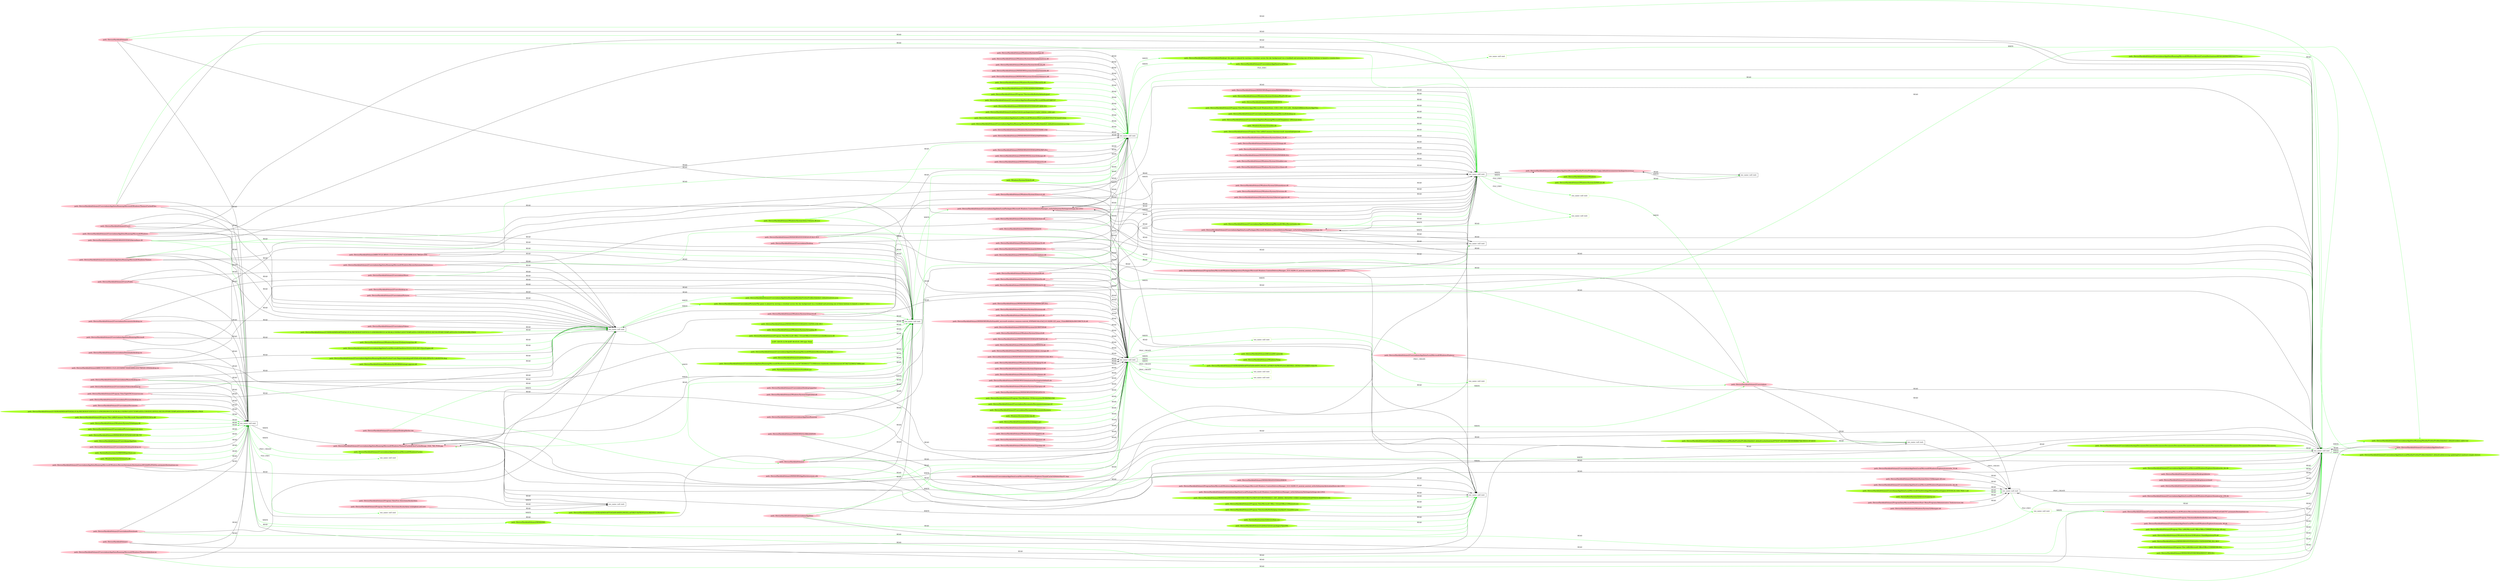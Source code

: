 digraph {
	rankdir=LR
	19 [label="exe_name: null cmd: " color=black shape=box style=solid]
	420 [label="exe_name: null cmd: " color=greenyellow shape=box style=solid]
	19 -> 420 [label=FILE_EXEC color=green]
	152 [label="exe_name: null cmd: " color=black shape=box style=solid]
	464 [label="exe_name: null cmd: " color=greenyellow shape=box style=solid]
	152 -> 464 [label=FILE_EXEC color=green]
	167 [label="exe_name: null cmd: " color=black shape=box style=solid]
	491 [label="exe_name: null cmd: " color=greenyellow shape=box style=solid]
	167 -> 491 [label=FILE_EXEC color=green]
	167 [label="exe_name: null cmd: " color=black shape=box style=solid]
	494 [label="exe_name: null cmd: " color=greenyellow shape=box style=solid]
	167 -> 494 [label=FILE_EXEC color=green]
	31 [label="exe_name: null cmd: " color=black shape=box style=solid]
	502 [label="exe_name: null cmd: " color=greenyellow shape=box style=solid]
	31 -> 502 [label=FILE_EXEC color=green]
	177 [label="path: /Device/HarddiskVolume2/Users/admin/AppData/Roaming/Mozilla/Firefox/Profiles/j1y1apqs.default/sessionstore-backups/recovery.js" color=pink shape=oval style=filled]
	66 [label="exe_name: null cmd: " color=black shape=box style=solid]
	177 -> 66 [label=READ color=black]
	66 [label="exe_name: null cmd: " color=black shape=box style=solid]
	177 [label="path: /Device/HarddiskVolume2/Users/admin/AppData/Roaming/Mozilla/Firefox/Profiles/j1y1apqs.default/sessionstore-backups/recovery.js" color=pink shape=oval style=filled]
	66 -> 177 [label=WRITE color=black]
	167 [label="exe_name: null cmd: " color=black shape=box style=solid]
	177 [label="path: /Device/HarddiskVolume2/Users/admin/AppData/Roaming/Mozilla/Firefox/Profiles/j1y1apqs.default/sessionstore-backups/recovery.js" color=pink shape=oval style=filled]
	167 -> 177 [label=WRITE color=black]
	33 [label="path: /Device/HarddiskVolume2/Program Files/Five Directions/Acuity/data" color=pink shape=oval style=filled]
	21 [label="exe_name: null cmd: " color=black shape=box style=solid]
	33 -> 21 [label=READ color=black]
	21 [label="exe_name: null cmd: " color=black shape=box style=solid]
	191 [label="path: /Device/HarddiskVolume2/Users/admin/AppData/Roaming/Microsoft/Windows/Themes/CachedFiles/CachedImage_1024_768_POS4.jpg" color=pink shape=oval style=filled]
	21 -> 191 [label=WRITE color=black]
	29 [label="path: /Device/HarddiskVolume2/Program Files/Five Directions/Acuity/data/.winlogbeat.yml.new" color=pink shape=oval style=filled]
	21 [label="exe_name: null cmd: " color=black shape=box style=solid]
	29 -> 21 [label=READ color=black]
	191 [label="path: /Device/HarddiskVolume2/Users/admin/AppData/Roaming/Microsoft/Windows/Themes/CachedFiles/CachedImage_1024_768_POS4.jpg" color=pink shape=oval style=filled]
	21 [label="exe_name: null cmd: " color=black shape=box style=solid]
	191 -> 21 [label=READ color=black]
	320 [label="path: /Device/HarddiskVolume2" color=pink shape=oval style=filled]
	19 [label="exe_name: null cmd: " color=black shape=box style=solid]
	320 -> 19 [label=READ color=black]
	316 [label="path: /Device/HarddiskVolume2/Users" color=pink shape=oval style=filled]
	19 [label="exe_name: null cmd: " color=black shape=box style=solid]
	316 -> 19 [label=READ color=black]
	210 [label="path: /Device/HarddiskVolume2/Users/admin/AppData/Roaming/Microsoft" color=pink shape=oval style=filled]
	19 [label="exe_name: null cmd: " color=black shape=box style=solid]
	210 -> 19 [label=READ color=black]
	312 [label="path: /Device/HarddiskVolume2/Users/admin/AppData/Roaming/Microsoft/Windows" color=pink shape=oval style=filled]
	19 [label="exe_name: null cmd: " color=black shape=box style=solid]
	312 -> 19 [label=READ color=black]
	224 [label="path: /Device/HarddiskVolume2/Users/admin/AppData/Roaming/Microsoft/Windows/Themes" color=pink shape=oval style=filled]
	19 [label="exe_name: null cmd: " color=black shape=box style=solid]
	224 -> 19 [label=READ color=black]
	350 [label="path: /Device/HarddiskVolume2/Users/admin/AppData/Roaming" color=pink shape=oval style=filled]
	160 [label="exe_name: null cmd: " color=black shape=box style=solid]
	350 -> 160 [label=READ color=black]
	373 [label="path: /Device/HarddiskVolume2/Users/admin" color=pink shape=oval style=filled]
	160 [label="exe_name: null cmd: " color=black shape=box style=solid]
	373 -> 160 [label=READ color=black]
	170 [label="path: /Device/HarddiskVolume2/Users/admin/AppData/Roaming/Microsoft/Windows/Themes/slideshow.ini" color=pink shape=oval style=filled]
	160 [label="exe_name: null cmd: " color=black shape=box style=solid]
	170 -> 160 [label=READ color=black]
	170 [label="path: /Device/HarddiskVolume2/Users/admin/AppData/Roaming/Microsoft/Windows/Themes/slideshow.ini" color=pink shape=oval style=filled]
	19 [label="exe_name: null cmd: " color=black shape=box style=solid]
	170 -> 19 [label=READ color=black]
	285 [label="path: /Device/HarddiskVolume2/Users/admin/AppData/Roaming/Microsoft/Windows/Themes/CachedFiles" color=pink shape=oval style=filled]
	19 [label="exe_name: null cmd: " color=black shape=box style=solid]
	285 -> 19 [label=READ color=black]
	291 [label="path: /Device/HarddiskVolume2/$RECYCLE.BIN/S-1-5-21-231540947-922634896-4161786520-1004/desktop.ini" color=pink shape=oval style=filled]
	19 [label="exe_name: null cmd: " color=black shape=box style=solid]
	291 -> 19 [label=READ color=black]
	273 [label="path: /Device/HarddiskVolume2/Program Files/TightVNC/tvnserver.exe" color=pink shape=oval style=filled]
	19 [label="exe_name: null cmd: " color=black shape=box style=solid]
	273 -> 19 [label=READ color=black]
	362 [label="path: /Device/HarddiskVolume2/Users/admin/AppData/Roaming/Microsoft/Windows/Recent/AutomaticDestinations/f01b4d95cf55d32a.automaticDestinations-ms" color=pink shape=oval style=filled]
	19 [label="exe_name: null cmd: " color=black shape=box style=solid]
	362 -> 19 [label=READ color=black]
	387 [label="path: /Device/HarddiskVolume2/Users/admin/AppData/Roaming/Microsoft/Windows/Recent/AutomaticDestinations/5f7b5f1e01b83767.automaticDestinations-ms" color=pink shape=oval style=filled]
	19 [label="exe_name: null cmd: " color=black shape=box style=solid]
	387 -> 19 [label=READ color=black]
	387 [label="path: /Device/HarddiskVolume2/Users/admin/AppData/Roaming/Microsoft/Windows/Recent/AutomaticDestinations/5f7b5f1e01b83767.automaticDestinations-ms" color=pink shape=oval style=filled]
	19 [label="exe_name: null cmd: " color=black shape=box style=solid]
	387 -> 19 [label=READ color=green]
	19 [label="exe_name: null cmd: " color=black shape=box style=solid]
	191 [label="path: /Device/HarddiskVolume2/Users/admin/AppData/Roaming/Microsoft/Windows/Themes/CachedFiles/CachedImage_1024_768_POS4.jpg" color=pink shape=oval style=filled]
	19 -> 191 [label=WRITE color=black]
	167 [label="exe_name: null cmd: " color=black shape=box style=solid]
	191 [label="path: /Device/HarddiskVolume2/Users/admin/AppData/Roaming/Microsoft/Windows/Themes/CachedFiles/CachedImage_1024_768_POS4.jpg" color=pink shape=oval style=filled]
	167 -> 191 [label=WRITE color=black]
	215 [label="path: /Device/HarddiskVolume2/Users/desktop.ini" color=pink shape=oval style=filled]
	20 [label="exe_name: null cmd: " color=black shape=box style=solid]
	215 -> 20 [label=READ color=black]
	316 [label="path: /Device/HarddiskVolume2/Users" color=pink shape=oval style=filled]
	20 [label="exe_name: null cmd: " color=black shape=box style=solid]
	316 -> 20 [label=READ color=black]
	373 [label="path: /Device/HarddiskVolume2/Users/admin" color=pink shape=oval style=filled]
	20 [label="exe_name: null cmd: " color=black shape=box style=solid]
	373 -> 20 [label=READ color=black]
	210 [label="path: /Device/HarddiskVolume2/Users/admin/AppData/Roaming/Microsoft" color=pink shape=oval style=filled]
	20 [label="exe_name: null cmd: " color=black shape=box style=solid]
	210 -> 20 [label=READ color=black]
	312 [label="path: /Device/HarddiskVolume2/Users/admin/AppData/Roaming/Microsoft/Windows" color=pink shape=oval style=filled]
	20 [label="exe_name: null cmd: " color=black shape=box style=solid]
	312 -> 20 [label=READ color=black]
	224 [label="path: /Device/HarddiskVolume2/Users/admin/AppData/Roaming/Microsoft/Windows/Themes" color=pink shape=oval style=filled]
	152 [label="exe_name: null cmd: " color=black shape=box style=solid]
	224 -> 152 [label=READ color=green]
	224 [label="path: /Device/HarddiskVolume2/Users/admin/AppData/Roaming/Microsoft/Windows/Themes" color=pink shape=oval style=filled]
	20 [label="exe_name: null cmd: " color=black shape=box style=solid]
	224 -> 20 [label=READ color=black]
	285 [label="path: /Device/HarddiskVolume2/Users/admin/AppData/Roaming/Microsoft/Windows/Themes/CachedFiles" color=pink shape=oval style=filled]
	20 [label="exe_name: null cmd: " color=black shape=box style=solid]
	285 -> 20 [label=READ color=black]
	366 [label="path: /Device/HarddiskVolume2/$RECYCLE.BIN/S-1-5-21-231540947-922634896-4161786520-1004" color=pink shape=oval style=filled]
	20 [label="exe_name: null cmd: " color=black shape=box style=solid]
	366 -> 20 [label=READ color=black]
	291 [label="path: /Device/HarddiskVolume2/$RECYCLE.BIN/S-1-5-21-231540947-922634896-4161786520-1004/desktop.ini" color=pink shape=oval style=filled]
	20 [label="exe_name: null cmd: " color=black shape=box style=solid]
	291 -> 20 [label=READ color=black]
	341 [label="path: /Device/HarddiskVolume2/Users/Public" color=pink shape=oval style=filled]
	20 [label="exe_name: null cmd: " color=black shape=box style=solid]
	341 -> 20 [label=READ color=black]
	191 [label="path: /Device/HarddiskVolume2/Users/admin/AppData/Roaming/Microsoft/Windows/Themes/CachedFiles/CachedImage_1024_768_POS4.jpg" color=pink shape=oval style=filled]
	20 [label="exe_name: null cmd: " color=black shape=box style=solid]
	191 -> 20 [label=READ color=black]
	259 [label="path: /Device/HarddiskVolume2/Users/admin/AppData/Roaming/Microsoft/Windows/Recent/AutomaticDestinations" color=pink shape=oval style=filled]
	20 [label="exe_name: null cmd: " color=black shape=box style=solid]
	259 -> 20 [label=READ color=black]
	362 [label="path: /Device/HarddiskVolume2/Users/admin/AppData/Roaming/Microsoft/Windows/Recent/AutomaticDestinations/f01b4d95cf55d32a.automaticDestinations-ms" color=pink shape=oval style=filled]
	20 [label="exe_name: null cmd: " color=black shape=box style=solid]
	362 -> 20 [label=READ color=black]
	383 [label="path: /Device/HarddiskVolume2/Users/admin/Downloads" color=pink shape=oval style=filled]
	2 [label="exe_name: null cmd: " color=black shape=box style=solid]
	383 -> 2 [label=READ color=green]
	383 [label="path: /Device/HarddiskVolume2/Users/admin/Downloads" color=pink shape=oval style=filled]
	20 [label="exe_name: null cmd: " color=black shape=box style=solid]
	383 -> 20 [label=READ color=black]
	189 [label="path: /Device/HarddiskVolume2/Users/admin/Videos" color=pink shape=oval style=filled]
	20 [label="exe_name: null cmd: " color=black shape=box style=solid]
	189 -> 20 [label=READ color=black]
	395 [label="path: /Device/HarddiskVolume2/Users/admin/Music" color=pink shape=oval style=filled]
	20 [label="exe_name: null cmd: " color=black shape=box style=solid]
	395 -> 20 [label=READ color=black]
	391 [label="path: /Device/HarddiskVolume2/Users/admin/Music/desktop.ini" color=pink shape=oval style=filled]
	2 [label="exe_name: null cmd: " color=black shape=box style=solid]
	391 -> 2 [label=READ color=green]
	391 [label="path: /Device/HarddiskVolume2/Users/admin/Music/desktop.ini" color=pink shape=oval style=filled]
	20 [label="exe_name: null cmd: " color=black shape=box style=solid]
	391 -> 20 [label=READ color=black]
	296 [label="path: /Device/HarddiskVolume2/Users/admin/Pictures" color=pink shape=oval style=filled]
	20 [label="exe_name: null cmd: " color=black shape=box style=solid]
	296 -> 20 [label=READ color=black]
	247 [label="path: /Device/HarddiskVolume2/Users/admin/Documents/desktop.ini" color=pink shape=oval style=filled]
	20 [label="exe_name: null cmd: " color=black shape=box style=solid]
	247 -> 20 [label=READ color=black]
	273 [label="path: /Device/HarddiskVolume2/Program Files/TightVNC/tvnserver.exe" color=pink shape=oval style=filled]
	20 [label="exe_name: null cmd: " color=black shape=box style=solid]
	273 -> 20 [label=READ color=black]
	20 [label="exe_name: null cmd: " color=black shape=box style=solid]
	191 [label="path: /Device/HarddiskVolume2/Users/admin/AppData/Roaming/Microsoft/Windows/Themes/CachedFiles/CachedImage_1024_768_POS4.jpg" color=pink shape=oval style=filled]
	20 -> 191 [label=WRITE color=black]
	2 [label="exe_name: null cmd: " color=black shape=box style=solid]
	191 [label="path: /Device/HarddiskVolume2/Users/admin/AppData/Roaming/Microsoft/Windows/Themes/CachedFiles/CachedImage_1024_768_POS4.jpg" color=pink shape=oval style=filled]
	2 -> 191 [label=WRITE color=black]
	253 [label="path: /Device/HarddiskVolume2/WINDOWS/AppPatch/sysmain.sdb" color=pink shape=oval style=filled]
	157 [label="exe_name: null cmd: " color=black shape=box style=solid]
	253 -> 157 [label=READ color=black]
	181 [label="path: /Device/HarddiskVolume2/WINDOWS/SYSTEM32/kernelbase.dll" color=pink shape=oval style=filled]
	19 [label="exe_name: null cmd: " color=black shape=box style=solid]
	181 -> 19 [label=READ color=green]
	174 [label="path: /Device/HarddiskVolume4" color=pink shape=oval style=filled]
	0 [label="exe_name: null cmd: " color=black shape=box style=solid]
	174 -> 0 [label=READ color=green]
	229 [label="path: /Device/HarddiskVolume1" color=pink shape=oval style=filled]
	2 [label="exe_name: null cmd: " color=black shape=box style=solid]
	229 -> 2 [label=READ color=black]
	184 [label="path: /Device/HarddiskVolume2/WINDOWS/system32" color=pink shape=oval style=filled]
	2 [label="exe_name: null cmd: " color=black shape=box style=solid]
	184 -> 2 [label=READ color=black]
	184 [label="path: /Device/HarddiskVolume2/WINDOWS/system32" color=pink shape=oval style=filled]
	152 [label="exe_name: null cmd: " color=black shape=box style=solid]
	184 -> 152 [label=READ color=green]
	44 [label="path: /Device/HarddiskVolume2/Windows/System32/HOSTNAME.EXE" color=pink shape=oval style=filled]
	152 [label="exe_name: null cmd: " color=black shape=box style=solid]
	44 -> 152 [label=READ color=black]
	150 [label="path: /Device/HarddiskVolume2/Windows/System32/ws2_32.dll" color=pink shape=oval style=filled]
	167 [label="exe_name: null cmd: " color=black shape=box style=solid]
	150 -> 167 [label=READ color=black]
	76 [label="path: /Device/HarddiskVolume2/WINDOWS/SYSTEM32/NAPINSP.DLL" color=pink shape=oval style=filled]
	152 [label="exe_name: null cmd: " color=black shape=box style=solid]
	76 -> 152 [label=READ color=black]
	181 [label="path: /Device/HarddiskVolume2/WINDOWS/SYSTEM32/kernelbase.dll" color=pink shape=oval style=filled]
	152 [label="exe_name: null cmd: " color=black shape=box style=solid]
	181 -> 152 [label=READ color=black]
	232 [label="path: /Device/HarddiskVolume2/Windows/System32/ntdll.dll" color=pink shape=oval style=filled]
	167 [label="exe_name: null cmd: " color=black shape=box style=solid]
	232 -> 167 [label=READ color=black]
	275 [label="path: /Device/HarddiskVolume2/WINDOWS/SYSTEM32/LOCALE.NLS" color=pink shape=oval style=filled]
	167 [label="exe_name: null cmd: " color=black shape=box style=solid]
	275 -> 167 [label=READ color=black]
	328 [label="path: /Device/HarddiskVolume2/Windows/System32/msvcrt.dll" color=pink shape=oval style=filled]
	152 [label="exe_name: null cmd: " color=black shape=box style=solid]
	328 -> 152 [label=READ color=black]
	356 [label="path: /Device/HarddiskVolume2/Windows/System32/rpcrt4.dll" color=pink shape=oval style=filled]
	152 [label="exe_name: null cmd: " color=black shape=box style=solid]
	356 -> 152 [label=READ color=black]
	95 [label="path: /Device/HarddiskVolume2/windows/system32/nlaapi.dll" color=pink shape=oval style=filled]
	167 [label="exe_name: null cmd: " color=black shape=box style=solid]
	95 -> 167 [label=READ color=black]
	155 [label="path: /Device/HarddiskVolume2/Windows/System32/nsi.dll" color=pink shape=oval style=filled]
	167 [label="exe_name: null cmd: " color=black shape=box style=solid]
	155 -> 167 [label=READ color=black]
	158 [label="path: /Device/HarddiskVolume2/WINDOWS/SYSTEM32/WINRNR.DLL" color=pink shape=oval style=filled]
	167 [label="exe_name: null cmd: " color=black shape=box style=solid]
	158 -> 167 [label=READ color=black]
	70 [label="path: /Device/HarddiskVolume2/WINDOWS/SYSTEM32/IPHLPAPI.DLL" color=pink shape=oval style=filled]
	152 [label="exe_name: null cmd: " color=black shape=box style=solid]
	70 -> 152 [label=READ color=black]
	72 [label="path: /Device/HarddiskVolume2/WINDOWS/System32/dnsapi.dll" color=pink shape=oval style=filled]
	152 [label="exe_name: null cmd: " color=black shape=box style=solid]
	72 -> 152 [label=READ color=black]
	149 [label="path: /Device/HarddiskVolume2/WINDOWS/GLOBALIZATION" color=pink shape=oval style=filled]
	2 [label="exe_name: null cmd: " color=black shape=box style=solid]
	149 -> 2 [label=READ color=black]
	111 [label="path: /Device/HarddiskVolume2/WINDOWS/SYSTEM32/WBEM" color=pink shape=oval style=filled]
	2 [label="exe_name: null cmd: " color=black shape=box style=solid]
	111 -> 2 [label=READ color=black]
	115 [label="path: /Device/HarddiskVolume2/Windows/System32/tasklist.exe" color=pink shape=oval style=filled]
	167 [label="exe_name: null cmd: " color=black shape=box style=solid]
	115 -> 167 [label=READ color=black]
	270 [label="path: /Device/HarddiskVolume2/Windows/System32/sechost.dll" color=pink shape=oval style=filled]
	152 [label="exe_name: null cmd: " color=black shape=box style=solid]
	270 -> 152 [label=READ color=black]
	328 [label="path: /Device/HarddiskVolume2/Windows/System32/msvcrt.dll" color=pink shape=oval style=filled]
	167 [label="exe_name: null cmd: " color=black shape=box style=solid]
	328 -> 167 [label=READ color=black]
	337 [label="path: /Device/HarddiskVolume2/Windows/System32/user32.dll" color=pink shape=oval style=filled]
	152 [label="exe_name: null cmd: " color=black shape=box style=solid]
	337 -> 152 [label=READ color=black]
	41 [label="path: /Device/HarddiskVolume2/WINDOWS/system32/oleaut32.dll" color=pink shape=oval style=filled]
	152 [label="exe_name: null cmd: " color=black shape=box style=solid]
	41 -> 152 [label=READ color=black]
	168 [label="path: /Device/HarddiskVolume2/Windows/System32/win32u.dll" color=pink shape=oval style=filled]
	167 [label="exe_name: null cmd: " color=black shape=box style=solid]
	168 -> 167 [label=READ color=black]
	355 [label="path: /Device/HarddiskVolume2/Windows/System32/ucrtbase.dll" color=pink shape=oval style=filled]
	167 [label="exe_name: null cmd: " color=black shape=box style=solid]
	355 -> 167 [label=READ color=black]
	118 [label="path: /Device/HarddiskVolume2/Windows/System32/framedynos.dll" color=pink shape=oval style=filled]
	167 [label="exe_name: null cmd: " color=black shape=box style=solid]
	118 -> 167 [label=READ color=black]
	12 [label="path: /Device/HarddiskVolume2/Windows/System32/version.dll" color=pink shape=oval style=filled]
	167 [label="exe_name: null cmd: " color=black shape=box style=solid]
	12 -> 167 [label=READ color=black]
	57 [label="path: /Device/HarddiskVolume2/Windows/System32/mpr.dll" color=pink shape=oval style=filled]
	152 [label="exe_name: null cmd: " color=black shape=box style=solid]
	57 -> 152 [label=READ color=black]
	187 [label="path: /Device/HarddiskVolume2/Windows/System32/bcryptprimitives.dll" color=pink shape=oval style=filled]
	152 [label="exe_name: null cmd: " color=black shape=box style=solid]
	187 -> 152 [label=READ color=black]
	245 [label="path: /Device/HarddiskVolume2/WINDOWS/system32/combase.dll" color=pink shape=oval style=filled]
	167 [label="exe_name: null cmd: " color=black shape=box style=solid]
	245 -> 167 [label=READ color=black]
	378 [label="path: /Device/HarddiskVolume2/WINDOWS/SYSTEM32/ole32.dll" color=pink shape=oval style=filled]
	167 [label="exe_name: null cmd: " color=black shape=box style=solid]
	378 -> 167 [label=READ color=black]
	112 [label="path: /Device/HarddiskVolume2/Windows/System32/kernel.appcore.dll" color=pink shape=oval style=filled]
	167 [label="exe_name: null cmd: " color=black shape=box style=solid]
	112 -> 167 [label=READ color=black]
	75 [label="path: /Device/HarddiskVolume2/Windows/System32/clbcatq.dll" color=pink shape=oval style=filled]
	152 [label="exe_name: null cmd: " color=black shape=box style=solid]
	75 -> 152 [label=READ color=black]
	221 [label="path: /Device/HarddiskVolume2/WINDOWS/Registration/R00000000000d.clb" color=pink shape=oval style=filled]
	167 [label="exe_name: null cmd: " color=black shape=box style=solid]
	221 -> 167 [label=READ color=black]
	90 [label="path: /Device/HarddiskVolume2/WINDOWS/system32/wbem/wmiutils.dll" color=pink shape=oval style=filled]
	152 [label="exe_name: null cmd: " color=black shape=box style=solid]
	90 -> 152 [label=READ color=black]
	34 [label="path: /Device/HarddiskVolume2/WINDOWS/system32/wbem/wbemsvc.dll" color=pink shape=oval style=filled]
	152 [label="exe_name: null cmd: " color=black shape=box style=solid]
	34 -> 152 [label=READ color=black]
	380 [label="path: /Device/HarddiskVolume2/WINDOWS/system32/IMM32.DLL" color=pink shape=oval style=filled]
	152 [label="exe_name: null cmd: " color=black shape=box style=solid]
	380 -> 152 [label=READ color=black]
	167 [label="exe_name: null cmd: " color=black shape=box style=solid]
	300 [label="path: /Device/HarddiskVolume2/Users/admin/AppData/Local/Packages/Microsoft.Windows.ContentDeliveryManager_cw5n1h2txyewy/Settings/settings.dat.LOG1" color=pink shape=oval style=filled]
	167 -> 300 [label=WRITE color=black]
	235 [label="path: /Device/HarddiskVolume2/ProgramData/Microsoft/Windows/AppRepository/Packages/Microsoft.Windows.ContentDeliveryManager_10.0.16299.15_neutral_neutral_cw5n1h2txyewy/ActivationStore.dat.LOG2" color=pink shape=oval style=filled]
	167 [label="exe_name: null cmd: " color=black shape=box style=solid]
	235 -> 167 [label=READ color=black]
	300 [label="path: /Device/HarddiskVolume2/Users/admin/AppData/Local/Packages/Microsoft.Windows.ContentDeliveryManager_cw5n1h2txyewy/Settings/settings.dat.LOG1" color=pink shape=oval style=filled]
	167 [label="exe_name: null cmd: " color=black shape=box style=solid]
	300 -> 167 [label=READ color=black]
	167 [label="exe_name: null cmd: " color=black shape=box style=solid]
	277 [label="path: /Device/HarddiskVolume2/Users/admin/AppData/Local/Packages/Microsoft.Windows.ContentDeliveryManager_cw5n1h2txyewy/Settings/settings.dat" color=pink shape=oval style=filled]
	167 -> 277 [label=WRITE color=black]
	277 [label="path: /Device/HarddiskVolume2/Users/admin/AppData/Local/Packages/Microsoft.Windows.ContentDeliveryManager_cw5n1h2txyewy/Settings/settings.dat" color=pink shape=oval style=filled]
	167 [label="exe_name: null cmd: " color=black shape=box style=solid]
	277 -> 167 [label=READ color=black]
	152 [label="exe_name: null cmd: " color=black shape=box style=solid]
	300 [label="path: /Device/HarddiskVolume2/Users/admin/AppData/Local/Packages/Microsoft.Windows.ContentDeliveryManager_cw5n1h2txyewy/Settings/settings.dat.LOG1" color=pink shape=oval style=filled]
	152 -> 300 [label=WRITE color=black]
	300 [label="path: /Device/HarddiskVolume2/Users/admin/AppData/Local/Packages/Microsoft.Windows.ContentDeliveryManager_cw5n1h2txyewy/Settings/settings.dat.LOG1" color=pink shape=oval style=filled]
	152 [label="exe_name: null cmd: " color=black shape=box style=solid]
	300 -> 152 [label=READ color=black]
	152 [label="exe_name: null cmd: " color=black shape=box style=solid]
	277 [label="path: /Device/HarddiskVolume2/Users/admin/AppData/Local/Packages/Microsoft.Windows.ContentDeliveryManager_cw5n1h2txyewy/Settings/settings.dat" color=pink shape=oval style=filled]
	152 -> 277 [label=WRITE color=black]
	2 [label="exe_name: null cmd: " color=black shape=box style=solid]
	300 [label="path: /Device/HarddiskVolume2/Users/admin/AppData/Local/Packages/Microsoft.Windows.ContentDeliveryManager_cw5n1h2txyewy/Settings/settings.dat.LOG1" color=pink shape=oval style=filled]
	2 -> 300 [label=WRITE color=black]
	235 [label="path: /Device/HarddiskVolume2/ProgramData/Microsoft/Windows/AppRepository/Packages/Microsoft.Windows.ContentDeliveryManager_10.0.16299.15_neutral_neutral_cw5n1h2txyewy/ActivationStore.dat.LOG2" color=pink shape=oval style=filled]
	2 [label="exe_name: null cmd: " color=black shape=box style=solid]
	235 -> 2 [label=READ color=black]
	252 [label="path: /Device/HarddiskVolume2/ProgramData/Microsoft/Windows/AppRepository/Packages/Microsoft.Windows.ContentDeliveryManager_10.0.16299.15_neutral_neutral_cw5n1h2txyewy/ActivationStore.dat.LOG1" color=pink shape=oval style=filled]
	2 [label="exe_name: null cmd: " color=black shape=box style=solid]
	252 -> 2 [label=READ color=black]
	277 [label="path: /Device/HarddiskVolume2/Users/admin/AppData/Local/Packages/Microsoft.Windows.ContentDeliveryManager_cw5n1h2txyewy/Settings/settings.dat" color=pink shape=oval style=filled]
	2 [label="exe_name: null cmd: " color=black shape=box style=solid]
	277 -> 2 [label=READ color=black]
	331 [label="path: /Device/HarddiskVolume2/Users/admin/AppData/Local/Packages/Microsoft.Windows.ContentDeliveryManager_cw5n1h2txyewy/Settings/settings.dat.LOG2" color=pink shape=oval style=filled]
	2 [label="exe_name: null cmd: " color=black shape=box style=solid]
	331 -> 2 [label=READ color=black]
	489 [label="path: /Device/HarddiskVolume2/Windows/System32/wbem/WmiPrvSE.exe" color=greenyellow shape=oval style=filled]
	167 [label="exe_name: null cmd: " color=black shape=box style=solid]
	489 -> 167 [label=READ color=green]
	174 [label="path: /Device/HarddiskVolume4" color=pink shape=oval style=filled]
	19 [label="exe_name: null cmd: " color=black shape=box style=solid]
	174 -> 19 [label=READ color=black]
	229 [label="path: /Device/HarddiskVolume1" color=pink shape=oval style=filled]
	19 [label="exe_name: null cmd: " color=black shape=box style=solid]
	229 -> 19 [label=READ color=black]
	154 [label="exe_name: null cmd: " color=black shape=box style=solid]
	300 [label="path: /Device/HarddiskVolume2/Users/admin/AppData/Local/Packages/Microsoft.Windows.ContentDeliveryManager_cw5n1h2txyewy/Settings/settings.dat.LOG1" color=pink shape=oval style=filled]
	154 -> 300 [label=WRITE color=black]
	157 [label="exe_name: null cmd: " color=black shape=box style=solid]
	300 [label="path: /Device/HarddiskVolume2/Users/admin/AppData/Local/Packages/Microsoft.Windows.ContentDeliveryManager_cw5n1h2txyewy/Settings/settings.dat.LOG1" color=pink shape=oval style=filled]
	157 -> 300 [label=WRITE color=green]
	300 [label="path: /Device/HarddiskVolume2/Users/admin/AppData/Local/Packages/Microsoft.Windows.ContentDeliveryManager_cw5n1h2txyewy/Settings/settings.dat.LOG1" color=pink shape=oval style=filled]
	154 [label="exe_name: null cmd: " color=black shape=box style=solid]
	300 -> 154 [label=READ color=black]
	154 [label="exe_name: null cmd: " color=black shape=box style=solid]
	277 [label="path: /Device/HarddiskVolume2/Users/admin/AppData/Local/Packages/Microsoft.Windows.ContentDeliveryManager_cw5n1h2txyewy/Settings/settings.dat" color=pink shape=oval style=filled]
	154 -> 277 [label=WRITE color=black]
	277 [label="path: /Device/HarddiskVolume2/Users/admin/AppData/Local/Packages/Microsoft.Windows.ContentDeliveryManager_cw5n1h2txyewy/Settings/settings.dat" color=pink shape=oval style=filled]
	154 [label="exe_name: null cmd: " color=black shape=box style=solid]
	277 -> 154 [label=READ color=black]
	341 [label="path: /Device/HarddiskVolume2/Users/Public" color=pink shape=oval style=filled]
	19 [label="exe_name: null cmd: " color=black shape=box style=solid]
	341 -> 19 [label=READ color=black]
	298 [label="path: /Device/HarddiskVolume2/Users/admin/Desktop/desktop.ini" color=pink shape=oval style=filled]
	19 [label="exe_name: null cmd: " color=black shape=box style=solid]
	298 -> 19 [label=READ color=black]
	383 [label="path: /Device/HarddiskVolume2/Users/admin/Downloads" color=pink shape=oval style=filled]
	19 [label="exe_name: null cmd: " color=black shape=box style=solid]
	383 -> 19 [label=READ color=black]
	334 [label="path: /Device/HarddiskVolume2/Users/admin/Downloads/desktop.ini" color=pink shape=oval style=filled]
	19 [label="exe_name: null cmd: " color=black shape=box style=solid]
	334 -> 19 [label=READ color=black]
	239 [label="path: /Device/HarddiskVolume2/Users/admin/Videos/desktop.ini" color=pink shape=oval style=filled]
	19 [label="exe_name: null cmd: " color=black shape=box style=solid]
	239 -> 19 [label=READ color=black]
	391 [label="path: /Device/HarddiskVolume2/Users/admin/Music/desktop.ini" color=pink shape=oval style=filled]
	19 [label="exe_name: null cmd: " color=black shape=box style=solid]
	391 -> 19 [label=READ color=black]
	266 [label="path: /Device/HarddiskVolume2/Users/admin/Pictures/desktop.ini" color=pink shape=oval style=filled]
	19 [label="exe_name: null cmd: " color=black shape=box style=solid]
	266 -> 19 [label=READ color=black]
	360 [label="path: /Device/HarddiskVolume2/Users/admin/Documents" color=pink shape=oval style=filled]
	19 [label="exe_name: null cmd: " color=black shape=box style=solid]
	360 -> 19 [label=READ color=black]
	247 [label="path: /Device/HarddiskVolume2/Users/admin/Documents/desktop.ini" color=pink shape=oval style=filled]
	19 [label="exe_name: null cmd: " color=black shape=box style=solid]
	247 -> 19 [label=READ color=black]
	520 [label="path: /Device/HarddiskVolume2/Users/admin/backup/Documents/Documents/Documents/Documents/Documents/Documents/Documents/Documents/Documents/Documents/Documents/Documents/Documents/Documents/Documents" color=greenyellow shape=oval style=filled]
	0 [label="exe_name: null cmd: " color=black shape=box style=solid]
	520 -> 0 [label=READ color=green]
	137 [label="path: /Device/HarddiskVolume2/windows/system32/consent.exe" color=pink shape=oval style=filled]
	18 [label="exe_name: null cmd: " color=black shape=box style=solid]
	137 -> 18 [label=READ color=black]
	232 [label="path: /Device/HarddiskVolume2/Windows/System32/ntdll.dll" color=pink shape=oval style=filled]
	18 [label="exe_name: null cmd: " color=black shape=box style=solid]
	232 -> 18 [label=READ color=black]
	456 [label="path: /Device/HarddiskVolume2/Windows/System32/kernel32.dll" color=greenyellow shape=oval style=filled]
	152 [label="exe_name: null cmd: " color=black shape=box style=solid]
	456 -> 152 [label=READ color=green]
	168 [label="path: /Device/HarddiskVolume2/Windows/System32/win32u.dll" color=pink shape=oval style=filled]
	18 [label="exe_name: null cmd: " color=black shape=box style=solid]
	168 -> 18 [label=READ color=black]
	275 [label="path: /Device/HarddiskVolume2/WINDOWS/SYSTEM32/LOCALE.NLS" color=pink shape=oval style=filled]
	18 [label="exe_name: null cmd: " color=black shape=box style=solid]
	275 -> 18 [label=READ color=black]
	337 [label="path: /Device/HarddiskVolume2/Windows/System32/user32.dll" color=pink shape=oval style=filled]
	18 [label="exe_name: null cmd: " color=black shape=box style=solid]
	337 -> 18 [label=READ color=black]
	339 [label="path: /Device/HarddiskVolume2/Windows/System32/gdi32full.dll" color=pink shape=oval style=filled]
	18 [label="exe_name: null cmd: " color=black shape=box style=solid]
	339 -> 18 [label=READ color=black]
	376 [label="path: /Device/HarddiskVolume2/Windows/System32/gdi32.dll" color=pink shape=oval style=filled]
	18 [label="exe_name: null cmd: " color=black shape=box style=solid]
	376 -> 18 [label=READ color=black]
	17 [label="path: /Device/HarddiskVolume2/Windows/System32/msasn1.dll" color=pink shape=oval style=filled]
	18 [label="exe_name: null cmd: " color=black shape=box style=solid]
	17 -> 18 [label=READ color=black]
	328 [label="path: /Device/HarddiskVolume2/Windows/System32/msvcrt.dll" color=pink shape=oval style=filled]
	18 [label="exe_name: null cmd: " color=black shape=box style=solid]
	328 -> 18 [label=READ color=black]
	356 [label="path: /Device/HarddiskVolume2/Windows/System32/rpcrt4.dll" color=pink shape=oval style=filled]
	18 [label="exe_name: null cmd: " color=black shape=box style=solid]
	356 -> 18 [label=READ color=black]
	132 [label="path: /Device/HarddiskVolume2/Windows/System32/profapi.dll" color=pink shape=oval style=filled]
	18 [label="exe_name: null cmd: " color=black shape=box style=solid]
	132 -> 18 [label=READ color=black]
	156 [label="path: /Device/HarddiskVolume2/WINDOWS/SYSTEM32/WMSGAPI.DLL" color=pink shape=oval style=filled]
	18 [label="exe_name: null cmd: " color=black shape=box style=solid]
	156 -> 18 [label=READ color=black]
	159 [label="path: /Device/HarddiskVolume2/Windows/System32/userenv.dll" color=pink shape=oval style=filled]
	18 [label="exe_name: null cmd: " color=black shape=box style=solid]
	159 -> 18 [label=READ color=black]
	263 [label="path: /Device/HarddiskVolume2/Windows/System32/sspicli.dll" color=pink shape=oval style=filled]
	18 [label="exe_name: null cmd: " color=black shape=box style=solid]
	263 -> 18 [label=READ color=black]
	270 [label="path: /Device/HarddiskVolume2/Windows/System32/sechost.dll" color=pink shape=oval style=filled]
	18 [label="exe_name: null cmd: " color=black shape=box style=solid]
	270 -> 18 [label=READ color=black]
	36 [label="path: /Device/HarddiskVolume2/WINDOWS/WinSxS/amd64_microsoft.windows.common-controls_6595b64144ccf1df_6.0.16299.125_none_15cbcf8893620c09/COMCTL32.dll" color=pink shape=oval style=filled]
	18 [label="exe_name: null cmd: " color=black shape=box style=solid]
	36 -> 18 [label=READ color=black]
	39 [label="path: /Device/HarddiskVolume2/WINDOWS/system32/CRYPTSP.dll" color=pink shape=oval style=filled]
	18 [label="exe_name: null cmd: " color=black shape=box style=solid]
	39 -> 18 [label=READ color=black]
	50 [label="path: /Device/HarddiskVolume2/Windows/System32/msctf.dll" color=pink shape=oval style=filled]
	18 [label="exe_name: null cmd: " color=black shape=box style=solid]
	50 -> 18 [label=READ color=black]
	52 [label="path: /Device/HarddiskVolume2/WINDOWS/SYSTEM32/WTSAPI32.dll" color=pink shape=oval style=filled]
	18 [label="exe_name: null cmd: " color=black shape=box style=solid]
	52 -> 18 [label=READ color=black]
	244 [label="path: /Device/HarddiskVolume2/Windows/System32/WINSTA.dll" color=pink shape=oval style=filled]
	18 [label="exe_name: null cmd: " color=black shape=box style=solid]
	244 -> 18 [label=READ color=black]
	151 [label="path: /Device/HarddiskVolume2/Windows/System32/windows.storage.dll" color=pink shape=oval style=filled]
	18 [label="exe_name: null cmd: " color=black shape=box style=solid]
	151 -> 18 [label=READ color=black]
	162 [label="path: /Device/HarddiskVolume2/WINDOWS/SYSTEM32/EN-US/CONSENT.EXE.MUI" color=pink shape=oval style=filled]
	18 [label="exe_name: null cmd: " color=black shape=box style=solid]
	162 -> 18 [label=READ color=black]
	73 [label="path: /Device/HarddiskVolume2/Windows/System32/cfgmgr32.dll" color=pink shape=oval style=filled]
	18 [label="exe_name: null cmd: " color=black shape=box style=solid]
	73 -> 18 [label=READ color=black]
	378 [label="path: /Device/HarddiskVolume2/WINDOWS/SYSTEM32/ole32.dll" color=pink shape=oval style=filled]
	18 [label="exe_name: null cmd: " color=black shape=box style=solid]
	378 -> 18 [label=READ color=black]
	380 [label="path: /Device/HarddiskVolume2/WINDOWS/system32/IMM32.DLL" color=pink shape=oval style=filled]
	18 [label="exe_name: null cmd: " color=black shape=box style=solid]
	380 -> 18 [label=READ color=black]
	141 [label="path: /Device/HarddiskVolume2/Windows/System32/powrprof.dll" color=pink shape=oval style=filled]
	18 [label="exe_name: null cmd: " color=black shape=box style=solid]
	141 -> 18 [label=READ color=black]
	86 [label="path: /Device/HarddiskVolume2/Windows/System32/uxtheme.dll" color=pink shape=oval style=filled]
	18 [label="exe_name: null cmd: " color=black shape=box style=solid]
	86 -> 18 [label=READ color=black]
	385 [label="path: /Device/HarddiskVolume2/WINDOWS/Globalization/Sorting/sortdefault.nls" color=pink shape=oval style=filled]
	18 [label="exe_name: null cmd: " color=black shape=box style=solid]
	385 -> 18 [label=READ color=black]
	129 [label="path: /Device/HarddiskVolume2/Windows/System32/propsys.dll" color=pink shape=oval style=filled]
	18 [label="exe_name: null cmd: " color=black shape=box style=solid]
	129 -> 18 [label=READ color=black]
	154 [label="exe_name: null cmd: " color=black shape=box style=solid]
	191 [label="path: /Device/HarddiskVolume2/Users/admin/AppData/Roaming/Microsoft/Windows/Themes/CachedFiles/CachedImage_1024_768_POS4.jpg" color=pink shape=oval style=filled]
	154 -> 191 [label=WRITE color=black]
	160 [label="exe_name: null cmd: " color=black shape=box style=solid]
	31 [label="exe_name: null cmd: " color=black shape=box style=solid]
	160 -> 31 [label=PROC_CREATE color=black]
	14 [label="path: /Device/HarddiskVolume2/ProgramData/Microsoft/Windows/Start Menu/Programs/Administrative Tools/services.lnk" color=pink shape=oval style=filled]
	31 [label="exe_name: null cmd: " color=black shape=box style=solid]
	14 -> 31 [label=READ color=black]
	16 [label="path: /Device/HarddiskVolume2/Windows/System32/filemgmt.dll" color=pink shape=oval style=filled]
	31 [label="exe_name: null cmd: " color=black shape=box style=solid]
	16 -> 31 [label=READ color=black]
	11 [label="path: /Device/HarddiskVolume2/Windows/System32/en-US/filemgmt.dll.mui" color=pink shape=oval style=filled]
	31 [label="exe_name: null cmd: " color=black shape=box style=solid]
	11 -> 31 [label=READ color=black]
	222 [label="path: /Device/HarddiskVolume2/Users/admin/AppData/Local" color=pink shape=oval style=filled]
	31 [label="exe_name: null cmd: " color=black shape=box style=solid]
	222 -> 31 [label=READ color=black]
	373 [label="path: /Device/HarddiskVolume2/Users/admin" color=pink shape=oval style=filled]
	31 [label="exe_name: null cmd: " color=black shape=box style=solid]
	373 -> 31 [label=READ color=black]
	206 [label="path: /Device/HarddiskVolume2/Users/admin/AppData/Local/Microsoft/Windows/Explorer/iconcache_idx.db" color=pink shape=oval style=filled]
	31 [label="exe_name: null cmd: " color=black shape=box style=solid]
	206 -> 31 [label=READ color=black]
	347 [label="path: /Device/HarddiskVolume2/Users/admin/AppData/Local/Microsoft/Windows/Explorer/iconcache_16.db" color=pink shape=oval style=filled]
	31 [label="exe_name: null cmd: " color=black shape=box style=solid]
	347 -> 31 [label=READ color=black]
	320 [label="path: /Device/HarddiskVolume2" color=pink shape=oval style=filled]
	18 [label="exe_name: null cmd: " color=black shape=box style=solid]
	320 -> 18 [label=READ color=black]
	174 [label="path: /Device/HarddiskVolume4" color=pink shape=oval style=filled]
	18 [label="exe_name: null cmd: " color=black shape=box style=solid]
	174 -> 18 [label=READ color=black]
	427 [label="path: /Device/HarddiskVolume2/WINDOWS" color=greenyellow shape=oval style=filled]
	2 [label="exe_name: null cmd: " color=black shape=box style=solid]
	427 -> 2 [label=READ color=green]
	83 [label="path: /Device/HarddiskVolume2/WINDOWS/SYSTEM32/EN-US" color=pink shape=oval style=filled]
	18 [label="exe_name: null cmd: " color=black shape=box style=solid]
	83 -> 18 [label=READ color=black]
	245 [label="path: /Device/HarddiskVolume2/WINDOWS/system32/combase.dll" color=pink shape=oval style=filled]
	18 [label="exe_name: null cmd: " color=black shape=box style=solid]
	245 -> 18 [label=READ color=green]
	483 [label="path: /Device/HarddiskVolume2/WINDOWS/SYSTEM32/EN-US/PING.EXE.MUI" color=greenyellow shape=oval style=filled]
	157 [label="exe_name: null cmd: " color=black shape=box style=solid]
	483 -> 157 [label=READ color=green]
	320 [label="path: /Device/HarddiskVolume2" color=pink shape=oval style=filled]
	157 [label="exe_name: null cmd: " color=black shape=box style=solid]
	320 -> 157 [label=READ color=black]
	215 [label="path: /Device/HarddiskVolume2/Users/desktop.ini" color=pink shape=oval style=filled]
	157 [label="exe_name: null cmd: " color=black shape=box style=solid]
	215 -> 157 [label=READ color=black]
	309 [label="path: /Device/HarddiskVolume2/Users/admin/AppData" color=pink shape=oval style=filled]
	157 [label="exe_name: null cmd: " color=black shape=box style=solid]
	309 -> 157 [label=READ color=black]
	316 [label="path: /Device/HarddiskVolume2/Users" color=pink shape=oval style=filled]
	157 [label="exe_name: null cmd: " color=black shape=box style=solid]
	316 -> 157 [label=READ color=black]
	350 [label="path: /Device/HarddiskVolume2/Users/admin/AppData/Roaming" color=pink shape=oval style=filled]
	157 [label="exe_name: null cmd: " color=black shape=box style=solid]
	350 -> 157 [label=READ color=black]
	312 [label="path: /Device/HarddiskVolume2/Users/admin/AppData/Roaming/Microsoft/Windows" color=pink shape=oval style=filled]
	157 [label="exe_name: null cmd: " color=black shape=box style=solid]
	312 -> 157 [label=READ color=black]
	224 [label="path: /Device/HarddiskVolume2/Users/admin/AppData/Roaming/Microsoft/Windows/Themes" color=pink shape=oval style=filled]
	157 [label="exe_name: null cmd: " color=black shape=box style=solid]
	224 -> 157 [label=READ color=black]
	285 [label="path: /Device/HarddiskVolume2/Users/admin/AppData/Roaming/Microsoft/Windows/Themes/CachedFiles" color=pink shape=oval style=filled]
	157 [label="exe_name: null cmd: " color=black shape=box style=solid]
	285 -> 157 [label=READ color=black]
	366 [label="path: /Device/HarddiskVolume2/$RECYCLE.BIN/S-1-5-21-231540947-922634896-4161786520-1004" color=pink shape=oval style=filled]
	157 [label="exe_name: null cmd: " color=black shape=box style=solid]
	366 -> 157 [label=READ color=black]
	341 [label="path: /Device/HarddiskVolume2/Users/Public" color=pink shape=oval style=filled]
	157 [label="exe_name: null cmd: " color=black shape=box style=solid]
	341 -> 157 [label=READ color=black]
	191 [label="path: /Device/HarddiskVolume2/Users/admin/AppData/Roaming/Microsoft/Windows/Themes/CachedFiles/CachedImage_1024_768_POS4.jpg" color=pink shape=oval style=filled]
	157 [label="exe_name: null cmd: " color=black shape=box style=solid]
	191 -> 157 [label=READ color=black]
	345 [label="path: /Device/HarddiskVolume2/Users/admin/Desktop" color=pink shape=oval style=filled]
	157 [label="exe_name: null cmd: " color=black shape=box style=solid]
	345 -> 157 [label=READ color=black]
	334 [label="path: /Device/HarddiskVolume2/Users/admin/Downloads/desktop.ini" color=pink shape=oval style=filled]
	157 [label="exe_name: null cmd: " color=black shape=box style=solid]
	334 -> 157 [label=READ color=black]
	239 [label="path: /Device/HarddiskVolume2/Users/admin/Videos/desktop.ini" color=pink shape=oval style=filled]
	157 [label="exe_name: null cmd: " color=black shape=box style=solid]
	239 -> 157 [label=READ color=black]
	395 [label="path: /Device/HarddiskVolume2/Users/admin/Music" color=pink shape=oval style=filled]
	0 [label="exe_name: null cmd: " color=black shape=box style=solid]
	395 -> 0 [label=READ color=green]
	391 [label="path: /Device/HarddiskVolume2/Users/admin/Music/desktop.ini" color=pink shape=oval style=filled]
	157 [label="exe_name: null cmd: " color=black shape=box style=solid]
	391 -> 157 [label=READ color=black]
	296 [label="path: /Device/HarddiskVolume2/Users/admin/Pictures" color=pink shape=oval style=filled]
	157 [label="exe_name: null cmd: " color=black shape=box style=solid]
	296 -> 157 [label=READ color=black]
	247 [label="path: /Device/HarddiskVolume2/Users/admin/Documents/desktop.ini" color=pink shape=oval style=filled]
	157 [label="exe_name: null cmd: " color=black shape=box style=solid]
	247 -> 157 [label=READ color=black]
	157 [label="exe_name: null cmd: " color=black shape=box style=solid]
	191 [label="path: /Device/HarddiskVolume2/Users/admin/AppData/Roaming/Microsoft/Windows/Themes/CachedFiles/CachedImage_1024_768_POS4.jpg" color=pink shape=oval style=filled]
	157 -> 191 [label=WRITE color=black]
	490 [label="path: /Device/HarddiskVolume2/WINDOWS/FONTS" color=greenyellow shape=oval style=filled]
	167 [label="exe_name: null cmd: " color=black shape=box style=solid]
	490 -> 167 [label=READ color=green]
	414 [label="path: /Device/HarddiskVolume2/Program Files/Windows NT/Accessories/WORDPAD.EXE" color=greenyellow shape=oval style=filled]
	18 [label="exe_name: null cmd: " color=black shape=box style=solid]
	414 -> 18 [label=READ color=green]
	439 [label="path: /Device/HarddiskVolume2/WINDOWS/SYSTEM32/DRIVERSTORE/FILEREPOSITORY/PRNMS011.INF_AMD64_98454FBCC35BDC3A/AMD64/MSAPPMON-MANIFEST.INI" color=greenyellow shape=oval style=filled]
	2 [label="exe_name: null cmd: " color=black shape=box style=solid]
	439 -> 2 [label=READ color=green]
	339 [label="path: /Device/HarddiskVolume2/Windows/System32/gdi32full.dll" color=pink shape=oval style=filled]
	157 [label="exe_name: null cmd: " color=black shape=box style=solid]
	339 -> 157 [label=READ color=green]
	460 [label="path: /Device/HarddiskVolume2/USERS/ADMIN/ONEDRIVE" color=greenyellow shape=oval style=filled]
	152 [label="exe_name: null cmd: " color=black shape=box style=solid]
	460 -> 152 [label=READ color=green]
	516 [label="path: /Device/HarddiskVolume2/Users/admin/AppData/Local/Microsoft/Windows/Explorer/thumbcache_idx.db" color=greenyellow shape=oval style=filled]
	0 [label="exe_name: null cmd: " color=black shape=box style=solid]
	516 -> 0 [label=READ color=green]
	31 [label="exe_name: null cmd: " color=black shape=box style=solid]
	0 [label="exe_name: null cmd: " color=black shape=box style=solid]
	31 -> 0 [label=PROC_CREATE color=black]
	24 [label="path: /Device/HarddiskVolume2/Users/admin/Desktop/oldstyle" color=pink shape=oval style=filled]
	0 [label="exe_name: null cmd: " color=black shape=box style=solid]
	24 -> 0 [label=READ color=black]
	316 [label="path: /Device/HarddiskVolume2/Users" color=pink shape=oval style=filled]
	0 [label="exe_name: null cmd: " color=black shape=box style=solid]
	316 -> 0 [label=READ color=black]
	320 [label="path: /Device/HarddiskVolume2" color=pink shape=oval style=filled]
	0 [label="exe_name: null cmd: " color=black shape=box style=solid]
	320 -> 0 [label=READ color=black]
	345 [label="path: /Device/HarddiskVolume2/Users/admin/Desktop" color=pink shape=oval style=filled]
	0 [label="exe_name: null cmd: " color=black shape=box style=solid]
	345 -> 0 [label=READ color=black]
	120 [label="path: /Device/HarddiskVolume2/Users/admin/Desktop/muscovitized" color=pink shape=oval style=filled]
	0 [label="exe_name: null cmd: " color=black shape=box style=solid]
	120 -> 0 [label=READ color=black]
	124 [label="path: /Device/HarddiskVolume2/Users/admin/Desktop/falconets" color=pink shape=oval style=filled]
	0 [label="exe_name: null cmd: " color=black shape=box style=solid]
	124 -> 0 [label=READ color=black]
	222 [label="path: /Device/HarddiskVolume2/Users/admin/AppData/Local" color=pink shape=oval style=filled]
	0 [label="exe_name: null cmd: " color=black shape=box style=solid]
	222 -> 0 [label=READ color=black]
	290 [label="path: /Device/HarddiskVolume2/Users/admin/AppData/Local/Microsoft/Windows/Explorer" color=pink shape=oval style=filled]
	0 [label="exe_name: null cmd: " color=black shape=box style=solid]
	290 -> 0 [label=READ color=black]
	144 [label="path: /Device/HarddiskVolume2/Users/admin/AppData/Local/Microsoft/Windows/Explorer/ThumbCacheToDelete/thm3C.tmp" color=pink shape=oval style=filled]
	0 [label="exe_name: null cmd: " color=black shape=box style=solid]
	144 -> 0 [label=READ color=black]
	35 [label="path: /Device/HarddiskVolume2/Users/admin/AppData/Local/Microsoft/Windows/Explorer/thumbcache_256.db" color=pink shape=oval style=filled]
	0 [label="exe_name: null cmd: " color=black shape=box style=solid]
	35 -> 0 [label=READ color=black]
	49 [label="path: /Device/HarddiskVolume2/Users/admin/Desktop/upgather" color=pink shape=oval style=filled]
	157 [label="exe_name: null cmd: " color=black shape=box style=solid]
	49 -> 157 [label=READ color=green]
	49 [label="path: /Device/HarddiskVolume2/Users/admin/Desktop/upgather" color=pink shape=oval style=filled]
	0 [label="exe_name: null cmd: " color=black shape=box style=solid]
	49 -> 0 [label=READ color=black]
	143 [label="path: /Device/HarddiskVolume2/Users/admin/Desktop/firefox.lnk" color=pink shape=oval style=filled]
	0 [label="exe_name: null cmd: " color=black shape=box style=solid]
	143 -> 0 [label=READ color=black]
	253 [label="path: /Device/HarddiskVolume2/WINDOWS/AppPatch/sysmain.sdb" color=pink shape=oval style=filled]
	0 [label="exe_name: null cmd: " color=black shape=box style=solid]
	253 -> 0 [label=READ color=black]
	253 [label="path: /Device/HarddiskVolume2/WINDOWS/AppPatch/sysmain.sdb" color=pink shape=oval style=filled]
	18 [label="exe_name: null cmd: " color=black shape=box style=solid]
	253 -> 18 [label=READ color=green]
	78 [label="path: /Device/HarddiskVolume2/Program Files/mozilla/firefox/firefox.exe.Config" color=pink shape=oval style=filled]
	0 [label="exe_name: null cmd: " color=black shape=box style=solid]
	78 -> 0 [label=READ color=black]
	347 [label="path: /Device/HarddiskVolume2/Users/admin/AppData/Local/Microsoft/Windows/Explorer/iconcache_16.db" color=pink shape=oval style=filled]
	0 [label="exe_name: null cmd: " color=black shape=box style=solid]
	347 -> 0 [label=READ color=black]
	165 [label="path: /Device/HarddiskVolume2/Users/admin/AppData/Local/Microsoft/Windows/Explorer/iconcache_48.db" color=pink shape=oval style=filled]
	0 [label="exe_name: null cmd: " color=black shape=box style=solid]
	165 -> 0 [label=READ color=black]
	144 [label="path: /Device/HarddiskVolume2/Users/admin/AppData/Local/Microsoft/Windows/Explorer/ThumbCacheToDelete/thm3C.tmp" color=pink shape=oval style=filled]
	18 [label="exe_name: null cmd: " color=black shape=box style=solid]
	144 -> 18 [label=READ color=green]
	496 [label="path: /Device/HarddiskVolume2/Program Files/WindowsApps/Microsoft.WindowsStore_11811.1001.18.0_x64__8wekyb3d8bbwe/Assets/AppTiles" color=greenyellow shape=oval style=filled]
	167 [label="exe_name: null cmd: " color=black shape=box style=solid]
	496 -> 167 [label=READ color=green]
	309 [label="path: /Device/HarddiskVolume2/Users/admin/AppData" color=pink shape=oval style=filled]
	18 [label="exe_name: null cmd: " color=black shape=box style=solid]
	309 -> 18 [label=READ color=green]
	309 [label="path: /Device/HarddiskVolume2/Users/admin/AppData" color=pink shape=oval style=filled]
	0 [label="exe_name: null cmd: " color=black shape=box style=solid]
	309 -> 0 [label=READ color=green]
	309 [label="path: /Device/HarddiskVolume2/Users/admin/AppData" color=pink shape=oval style=filled]
	0 [label="exe_name: null cmd: " color=black shape=box style=solid]
	309 -> 0 [label=READ color=black]
	210 [label="path: /Device/HarddiskVolume2/Users/admin/AppData/Roaming/Microsoft" color=pink shape=oval style=filled]
	0 [label="exe_name: null cmd: " color=black shape=box style=solid]
	210 -> 0 [label=READ color=black]
	312 [label="path: /Device/HarddiskVolume2/Users/admin/AppData/Roaming/Microsoft/Windows" color=pink shape=oval style=filled]
	0 [label="exe_name: null cmd: " color=black shape=box style=solid]
	312 -> 0 [label=READ color=black]
	224 [label="path: /Device/HarddiskVolume2/Users/admin/AppData/Roaming/Microsoft/Windows/Themes" color=pink shape=oval style=filled]
	0 [label="exe_name: null cmd: " color=black shape=box style=solid]
	224 -> 0 [label=READ color=black]
	285 [label="path: /Device/HarddiskVolume2/Users/admin/AppData/Roaming/Microsoft/Windows/Themes/CachedFiles" color=pink shape=oval style=filled]
	0 [label="exe_name: null cmd: " color=black shape=box style=solid]
	285 -> 0 [label=READ color=black]
	366 [label="path: /Device/HarddiskVolume2/$RECYCLE.BIN/S-1-5-21-231540947-922634896-4161786520-1004" color=pink shape=oval style=filled]
	0 [label="exe_name: null cmd: " color=black shape=box style=solid]
	366 -> 0 [label=READ color=black]
	291 [label="path: /Device/HarddiskVolume2/$RECYCLE.BIN/S-1-5-21-231540947-922634896-4161786520-1004/desktop.ini" color=pink shape=oval style=filled]
	0 [label="exe_name: null cmd: " color=black shape=box style=solid]
	291 -> 0 [label=READ color=black]
	259 [label="path: /Device/HarddiskVolume2/Users/admin/AppData/Roaming/Microsoft/Windows/Recent/AutomaticDestinations" color=pink shape=oval style=filled]
	0 [label="exe_name: null cmd: " color=black shape=box style=solid]
	259 -> 0 [label=READ color=black]
	387 [label="path: /Device/HarddiskVolume2/Users/admin/AppData/Roaming/Microsoft/Windows/Recent/AutomaticDestinations/5f7b5f1e01b83767.automaticDestinations-ms" color=pink shape=oval style=filled]
	0 [label="exe_name: null cmd: " color=black shape=box style=solid]
	387 -> 0 [label=READ color=black]
	0 [label="exe_name: null cmd: " color=black shape=box style=solid]
	191 [label="path: /Device/HarddiskVolume2/Users/admin/AppData/Roaming/Microsoft/Windows/Themes/CachedFiles/CachedImage_1024_768_POS4.jpg" color=pink shape=oval style=filled]
	0 -> 191 [label=WRITE color=black]
	152 [label="exe_name: null cmd: " color=black shape=box style=solid]
	191 [label="path: /Device/HarddiskVolume2/Users/admin/AppData/Roaming/Microsoft/Windows/Themes/CachedFiles/CachedImage_1024_768_POS4.jpg" color=pink shape=oval style=filled]
	152 -> 191 [label=WRITE color=green]
	285 [label="path: /Device/HarddiskVolume2/Users/admin/AppData/Roaming/Microsoft/Windows/Themes/CachedFiles" color=pink shape=oval style=filled]
	167 [label="exe_name: null cmd: " color=black shape=box style=solid]
	285 -> 167 [label=READ color=green]
	245 [label="path: /Device/HarddiskVolume2/WINDOWS/system32/combase.dll" color=pink shape=oval style=filled]
	154 [label="exe_name: null cmd: " color=black shape=box style=solid]
	245 -> 154 [label=READ color=green]
	493 [label="path: /Device/HarddiskVolume2/Users/admin/AppData/Roaming/Microsoft/desktop.ini" color=greenyellow shape=oval style=filled]
	167 [label="exe_name: null cmd: " color=black shape=box style=solid]
	493 -> 167 [label=READ color=green]
	222 [label="path: /Device/HarddiskVolume2/Users/admin/AppData/Local" color=pink shape=oval style=filled]
	18 [label="exe_name: null cmd: " color=black shape=box style=solid]
	222 -> 18 [label=READ color=green]
	436 [label="path: /Device/HarddiskVolume2/Program Files/Microsoft Office 15/root/Office15/Winword.exe" color=greenyellow shape=oval style=filled]
	2 [label="exe_name: null cmd: " color=black shape=box style=solid]
	436 -> 2 [label=READ color=green]
	170 [label="path: /Device/HarddiskVolume2/Users/admin/AppData/Roaming/Microsoft/Windows/Themes/slideshow.ini" color=pink shape=oval style=filled]
	0 [label="exe_name: null cmd: " color=black shape=box style=solid]
	170 -> 0 [label=READ color=green]
	511 [label="path: /Device/HarddiskVolume2/Program Files (x86)/Microsoft Office/Office15/MSIPC/lv/msipc.dll.mui" color=greenyellow shape=oval style=filled]
	0 [label="exe_name: null cmd: " color=black shape=box style=solid]
	511 -> 0 [label=READ color=green]
	428 [label="path: /Device/HarddiskVolume2/USERS/ADMIN/APPDATA/LOCAL/MICROSOFT/OFFICE/15.0/WEBSERVICECACHE/ALLUSERS/CLIENTTEMPLATES.CONTENT.OFFICE.NET/SUPPORT-TEMPLATES-EN-US-MT03982351.PNG0" color=greenyellow shape=oval style=filled]
	19 [label="exe_name: null cmd: " color=black shape=box style=solid]
	428 -> 19 [label=READ color=green]
	441 [label="path: /Device/HarddiskVolume2/USERS/ADMIN/APPDATA/LOCAL/MICROSOFT/OFFICE/15.0/WEBSERVICECACHE/ALLUSERS/CLIENTTEMPLATES.CONTENT.OFFICE.NET/SUPPORT-TEMPLATES-EN-US-MT89352992.PNG0" color=greenyellow shape=oval style=filled]
	20 [label="exe_name: null cmd: " color=black shape=box style=solid]
	441 -> 20 [label=READ color=green]
	143 [label="path: /Device/HarddiskVolume2/Users/admin/Desktop/firefox.lnk" color=pink shape=oval style=filled]
	20 [label="exe_name: null cmd: " color=black shape=box style=solid]
	143 -> 20 [label=READ color=green]
	429 [label="path: /Device/HarddiskVolume2/Program Files (x86)/Common Files/Microsoft Shared/OFFICE15/Csi.dll" color=greenyellow shape=oval style=filled]
	19 [label="exe_name: null cmd: " color=black shape=box style=solid]
	429 -> 19 [label=READ color=green]
	181 [label="path: /Device/HarddiskVolume2/WINDOWS/SYSTEM32/kernelbase.dll" color=pink shape=oval style=filled]
	157 [label="exe_name: null cmd: " color=black shape=box style=solid]
	181 -> 157 [label=READ color=green]
	18 [label="exe_name: null cmd: " color=black shape=box style=solid]
	404 [label="exe_name: null cmd: " color=greenyellow shape=box style=solid]
	18 -> 404 [label=PROC_CREATE color=green]
	404 [label="exe_name: null cmd: " color=greenyellow shape=box style=solid]
	405 [label="exe_name: null cmd: " color=greenyellow shape=box style=solid]
	404 -> 405 [label=PROC_CREATE color=green]
	500 [label="path: /Device/HarddiskVolume2/Users/admin/AppData/Roaming/Microsoft/Templates/~$Normal.dotm" color=greenyellow shape=oval style=filled]
	167 [label="exe_name: null cmd: " color=black shape=box style=solid]
	500 -> 167 [label=READ color=green]
	19 [label="exe_name: null cmd: " color=black shape=box style=solid]
	425 [label="exe_name: null cmd: " color=greenyellow shape=box style=solid]
	19 -> 425 [label=PROC_CREATE color=green]
	501 [label="path: /Device/HarddiskVolume2/Windows/System32/SHCore.dll" color=greenyellow shape=oval style=filled]
	66 [label="exe_name: null cmd: " color=black shape=box style=solid]
	501 -> 66 [label=READ color=green]
	478 [label="path: /Device/HarddiskVolume2/Windows/System32/rasplap.dll" color=greenyellow shape=oval style=filled]
	157 [label="exe_name: null cmd: " color=black shape=box style=solid]
	478 -> 157 [label=READ color=green]
	446 [label="path: /Device/HarddiskVolume2/Windows/System32/wbem/wmipcima.dll" color=greenyellow shape=oval style=filled]
	20 [label="exe_name: null cmd: " color=black shape=box style=solid]
	446 -> 20 [label=READ color=green]
	424 [label="path: /Device/HarddiskVolume2/Windows/System32/dafupnp.dll" color=greenyellow shape=oval style=filled]
	19 [label="exe_name: null cmd: " color=black shape=box style=solid]
	424 -> 19 [label=READ color=green]
	512 [label="path: /Device/HarddiskVolume2/Windows/System32/Windows.StateRepositoryPS.dll" color=greenyellow shape=oval style=filled]
	0 [label="exe_name: null cmd: " color=black shape=box style=solid]
	512 -> 0 [label=READ color=green]
	507 [label="path: /Device/HarddiskVolume2/WINDOWS/SYSTEM32/EN-US/EDGEHTML.DLL.MUI" color=greenyellow shape=oval style=filled]
	0 [label="exe_name: null cmd: " color=black shape=box style=solid]
	507 -> 0 [label=READ color=green]
	444 [label="path: /Device/HarddiskVolume2/Users/admin/AppData/Local/Microsoft/OneDrive/19.012.0121.0011/SyncEngine.dll" color=greenyellow shape=oval style=filled]
	20 [label="exe_name: null cmd: " color=black shape=box style=solid]
	444 -> 20 [label=READ color=green]
	19 [label="exe_name: null cmd: " color=black shape=box style=solid]
	426 [label="path: /Device/HarddiskVolume2/Users/admin/AppData/Local/Microsoft/Windows/Caches" color=greenyellow shape=oval style=filled]
	19 -> 426 [label=WRITE color=green]
	521 [label="path: /Device/HarddiskVolume2/Program Files (x86)/Microsoft Office/Office15/MIMEDIR.DLL" color=greenyellow shape=oval style=filled]
	0 [label="exe_name: null cmd: " color=black shape=box style=solid]
	521 -> 0 [label=READ color=green]
	399 [label="path: /Device/HarddiskVolume2/Users/admin/Documents/Documents/cisternae.rtf" color=greenyellow shape=oval style=filled]
	18 [label="exe_name: null cmd: " color=black shape=box style=solid]
	399 -> 18 [label=READ color=green]
	409 [label="path: /Device/HarddiskVolume2/Users/admin/Documents/Documents/business" color=greenyellow shape=oval style=filled]
	18 [label="exe_name: null cmd: " color=black shape=box style=solid]
	409 -> 18 [label=READ color=green]
	477 [label="path: /Device/HarddiskVolume2/Program Files/Microsoft Office 15/root/Office15/1033/GrooveIntlResource.dll" color=greenyellow shape=oval style=filled]
	157 [label="exe_name: null cmd: " color=black shape=box style=solid]
	477 -> 157 [label=READ color=green]
	452 [label="path: /Device/HarddiskVolume2/Program Files/mozilla/firefox/defaults/pref" color=greenyellow shape=oval style=filled]
	152 [label="exe_name: null cmd: " color=black shape=box style=solid]
	452 -> 152 [label=READ color=green]
	20 [label="exe_name: null cmd: " color=black shape=box style=solid]
	449 [label="path: /Device/HarddiskVolume2/Users/admin/Pictures/The game is played by moving a crosshair across the sky background via a trackball and pressing one of three buttons to launch a count17.docx" color=greenyellow shape=oval style=filled]
	20 -> 449 [label=WRITE color=green]
	457 [label="path: /Device/HarddiskVolume2/Users/admin/AppData/Roaming/Microsoft/Word/STARTUP" color=greenyellow shape=oval style=filled]
	152 [label="exe_name: null cmd: " color=black shape=box style=solid]
	457 -> 152 [label=READ color=green]
	432 [label="path: /Device/HarddiskVolume2/Users/admin/Pictures/aggravate.docx" color=greenyellow shape=oval style=filled]
	19 [label="exe_name: null cmd: " color=black shape=box style=solid]
	432 -> 19 [label=READ color=green]
	504 [label="path: /Device/HarddiskVolume2/Users/darpa/AppData/Local/Microsoft/OneDrive/logs/Personal/SyncEngine-2019-04-24.1445.7824.1.odl" color=greenyellow shape=oval style=filled]
	31 [label="exe_name: null cmd: " color=black shape=box style=solid]
	504 -> 31 [label=READ color=green]
	157 [label="exe_name: null cmd: " color=black shape=box style=solid]
	373 [label="path: /Device/HarddiskVolume2/Users/admin" color=pink shape=oval style=filled]
	157 -> 373 [label=WRITE color=green]
	149 [label="path: /Device/HarddiskVolume2/WINDOWS/GLOBALIZATION" color=pink shape=oval style=filled]
	157 [label="exe_name: null cmd: " color=black shape=box style=solid]
	149 -> 157 [label=READ color=green]
	519 [label="path: /Device/HarddiskVolume2/WINDOWS/SYSWOW64/MSVCP_WIN.DLL" color=greenyellow shape=oval style=filled]
	0 [label="exe_name: null cmd: " color=black shape=box style=solid]
	519 -> 0 [label=READ color=green]
	459 [label="path: /Device/HarddiskVolume2/WINDOWS/SYSTEM32/PCADM.DLL" color=greenyellow shape=oval style=filled]
	152 [label="exe_name: null cmd: " color=black shape=box style=solid]
	459 -> 152 [label=READ color=green]
	275 [label="path: /Device/HarddiskVolume2/WINDOWS/SYSTEM32/LOCALE.NLS" color=pink shape=oval style=filled]
	157 [label="exe_name: null cmd: " color=black shape=box style=solid]
	275 -> 157 [label=READ color=green]
	474 [label="srcIP: 128.55.12.56 dstIP: 66.45.81.190 type: None" color=greenyellow shape=box style=filled]
	157 [label="exe_name: null cmd: " color=black shape=box style=solid]
	474 -> 157 [label=READ color=green]
	469 [label="path: /Device/HarddiskVolume2/Users/admin/AppData/Roaming/Microsoft/Windows/Recent/eyes_only.lnk" color=greenyellow shape=oval style=filled]
	157 [label="exe_name: null cmd: " color=black shape=box style=solid]
	469 -> 157 [label=READ color=green]
	174 [label="path: /Device/HarddiskVolume4" color=pink shape=oval style=filled]
	167 [label="exe_name: null cmd: " color=black shape=box style=solid]
	174 -> 167 [label=READ color=green]
	20 [label="exe_name: null cmd: " color=black shape=box style=solid]
	320 [label="path: /Device/HarddiskVolume2" color=pink shape=oval style=filled]
	20 -> 320 [label=WRITE color=green]
	0 [label="exe_name: null cmd: " color=black shape=box style=solid]
	320 [label="path: /Device/HarddiskVolume2" color=pink shape=oval style=filled]
	0 -> 320 [label=WRITE color=green]
	510 [label="path: /Device/HarddiskVolume2/Users/admin/AppData/Roaming/Microsoft/Windows/Recent/CustomDestinations/6D34G2KHKIEHEZGILT7T.temp" color=greenyellow shape=oval style=filled]
	0 [label="exe_name: null cmd: " color=black shape=box style=solid]
	510 -> 0 [label=READ color=green]
	442 [label="path: /Device/HarddiskVolume2/Users/admin/AppData/Roaming/Mozilla/Firefox/Crash Reports/pending/a4f145d4-e434-4d2e-895d-81c1a6c82554.dmp" color=greenyellow shape=oval style=filled]
	20 [label="exe_name: null cmd: " color=black shape=box style=solid]
	442 -> 20 [label=READ color=green]
	461 [label="path: /Device/HarddiskVolume2/salt/bin/Lib/site-packages/asn1crypto/_teletex_codec.pyc" color=greenyellow shape=oval style=filled]
	152 [label="exe_name: null cmd: " color=black shape=box style=solid]
	461 -> 152 [label=READ color=green]
	18 [label="exe_name: null cmd: " color=black shape=box style=solid]
	373 [label="path: /Device/HarddiskVolume2/Users/admin" color=pink shape=oval style=filled]
	18 -> 373 [label=WRITE color=green]
	440 [label="path: /Device/HarddiskVolume2/Program Files/mozilla/firefox/gmp-clearkey/0.1/manifest.json" color=greenyellow shape=oval style=filled]
	2 [label="exe_name: null cmd: " color=black shape=box style=solid]
	440 -> 2 [label=READ color=green]
	443 [label="path: /Device/HarddiskVolume2/Windows/SysWOW64/twinapi.appcore.dll" color=greenyellow shape=oval style=filled]
	20 [label="exe_name: null cmd: " color=black shape=box style=solid]
	443 -> 20 [label=READ color=green]
	418 [label="path: /Device/HarddiskVolume2/WINDOWS/FONTS/SEGOEUIB.TTF" color=greenyellow shape=oval style=filled]
	19 [label="exe_name: null cmd: " color=black shape=box style=solid]
	418 -> 19 [label=READ color=green]
	471 [label="path: /Device/HarddiskVolume2/salt/bin/lib/json" color=greenyellow shape=oval style=filled]
	157 [label="exe_name: null cmd: " color=black shape=box style=solid]
	471 -> 157 [label=READ color=green]
	462 [label="path: /Windows/System32/ole32.dll" color=greenyellow shape=oval style=filled]
	152 [label="exe_name: null cmd: " color=black shape=box style=solid]
	462 -> 152 [label=READ color=green]
	454 [label="path: /Device/HarddiskVolume2/Windows/System32/en-US/tzres.dll.mui" color=greenyellow shape=oval style=filled]
	152 [label="exe_name: null cmd: " color=black shape=box style=solid]
	454 -> 152 [label=READ color=green]
	406 [label="path: /Windows/System32/devobj.dll" color=greenyellow shape=oval style=filled]
	18 [label="exe_name: null cmd: " color=black shape=box style=solid]
	406 -> 18 [label=READ color=green]
	454 [label="path: /Device/HarddiskVolume2/Windows/System32/en-US/tzres.dll.mui" color=greenyellow shape=oval style=filled]
	157 [label="exe_name: null cmd: " color=black shape=box style=solid]
	454 -> 157 [label=READ color=green]
	484 [label="path: /Device/HarddiskVolume2/Users/admin/AppData/Roaming/Microsoft/Word/www.chadwicks.com307383060337731906/www.chadwicks.com((Autosaved-307382722366527488)).asd" color=greenyellow shape=oval style=filled]
	157 [label="exe_name: null cmd: " color=black shape=box style=solid]
	484 -> 157 [label=READ color=green]
	458 [label="path: /Device/HarddiskVolume2/Users/admin/AppData/Local/Microsoft/Windows/INetCache/IE/F35G272C/new[1].htm" color=greenyellow shape=oval style=filled]
	152 [label="exe_name: null cmd: " color=black shape=box style=solid]
	458 -> 152 [label=READ color=green]
	488 [label="path: /Device/HarddiskVolume2/Users/admin/AppData/Roaming/Microsoft/Office/Recent/index.dat" color=greenyellow shape=oval style=filled]
	167 [label="exe_name: null cmd: " color=black shape=box style=solid]
	488 -> 167 [label=READ color=green]
	0 [label="exe_name: null cmd: " color=black shape=box style=solid]
	465 [label="path: /Device/HarddiskVolume2/Users/admin/AppData/Roaming/Mozilla/Firefox/Profiles/lxkehh21.default/cookies.sqlite-wal" color=greenyellow shape=oval style=filled]
	0 -> 465 [label=WRITE color=green]
	20 [label="exe_name: null cmd: " color=black shape=box style=solid]
	445 [label="path: /Device/HarddiskVolume2/Users/admin/AppData/Roaming/Mozilla/Firefox/Profiles/lxkehh21.default/xulstore.json" color=greenyellow shape=oval style=filled]
	20 -> 445 [label=WRITE color=green]
	462 [label="path: /Windows/System32/ole32.dll" color=greenyellow shape=oval style=filled]
	0 [label="exe_name: null cmd: " color=black shape=box style=solid]
	462 -> 0 [label=READ color=green]
	488 [label="path: /Device/HarddiskVolume2/Users/admin/AppData/Roaming/Microsoft/Office/Recent/index.dat" color=greenyellow shape=oval style=filled]
	491 [label="exe_name: null cmd: " color=greenyellow shape=box style=solid]
	488 -> 491 [label=READ color=green]
	464 [label="exe_name: null cmd: " color=greenyellow shape=box style=solid]
	465 [label="path: /Device/HarddiskVolume2/Users/admin/AppData/Roaming/Mozilla/Firefox/Profiles/lxkehh21.default/cookies.sqlite-wal" color=greenyellow shape=oval style=filled]
	464 -> 465 [label=WRITE color=green]
	423 [label="path: /Device/HarddiskVolume2/Users/darpa/AppData" color=greenyellow shape=oval style=filled]
	19 [label="exe_name: null cmd: " color=black shape=box style=solid]
	423 -> 19 [label=READ color=green]
	152 [label="exe_name: null cmd: " color=black shape=box style=solid]
	455 [label="path: /Device/HarddiskVolume2/Users/admin/Desktop/~$e game is played by moving a crosshair across the sky background via a trackball and pressing one of three buttons to launch a counter.docx" color=greenyellow shape=oval style=filled]
	152 -> 455 [label=WRITE color=green]
	18 [label="exe_name: null cmd: " color=black shape=box style=solid]
	413 [label="exe_name: null cmd: " color=greenyellow shape=box style=solid]
	18 -> 413 [label=PROC_CREATE color=green]
	476 [label="path: /SystemRoot/system32/drivers/tsusbhub.sys" color=greenyellow shape=oval style=filled]
	157 [label="exe_name: null cmd: " color=black shape=box style=solid]
	476 -> 157 [label=READ color=green]
	18 [label="exe_name: null cmd: " color=black shape=box style=solid]
	373 [label="path: /Device/HarddiskVolume2/Users/admin" color=pink shape=oval style=filled]
	18 -> 373 [label=WRITE color=green]
	431 [label="path: /SystemRoot/system32/DRIVERS/perfmon.sys" color=greenyellow shape=oval style=filled]
	19 [label="exe_name: null cmd: " color=black shape=box style=solid]
	431 -> 19 [label=READ color=green]
	435 [label="path: /SystemRoot/system32/drivers/bam.sys" color=greenyellow shape=oval style=filled]
	2 [label="exe_name: null cmd: " color=black shape=box style=solid]
	435 -> 2 [label=READ color=green]
	505 [label="path: /SystemRoot/System32/drivers/tcpipreg.sys" color=greenyellow shape=oval style=filled]
	31 [label="exe_name: null cmd: " color=black shape=box style=solid]
	505 -> 31 [label=READ color=green]
	18 [label="exe_name: null cmd: " color=black shape=box style=solid]
	415 [label="path: /Device/HarddiskVolume2/$Extend/$UsnJrnl:$J" color=greenyellow shape=oval style=filled]
	18 -> 415 [label=WRITE color=green]
	494 [label="exe_name: null cmd: " color=greenyellow shape=box style=solid]
	373 [label="path: /Device/HarddiskVolume2/Users/admin" color=pink shape=oval style=filled]
	494 -> 373 [label=WRITE color=green]
	422 [label="path: /Windows/System32/ntmarta.dll" color=greenyellow shape=oval style=filled]
	19 [label="exe_name: null cmd: " color=black shape=box style=solid]
	422 -> 19 [label=READ color=green]
	18 [label="exe_name: null cmd: " color=black shape=box style=solid]
	290 [label="path: /Device/HarddiskVolume2/Users/admin/AppData/Local/Microsoft/Windows/Explorer" color=pink shape=oval style=filled]
	18 -> 290 [label=WRITE color=green]
	502 [label="exe_name: null cmd: " color=greenyellow shape=box style=solid]
	387 [label="path: /Device/HarddiskVolume2/Users/admin/AppData/Roaming/Microsoft/Windows/Recent/AutomaticDestinations/5f7b5f1e01b83767.automaticDestinations-ms" color=pink shape=oval style=filled]
	502 -> 387 [label=WRITE color=green]
	19 [label="exe_name: null cmd: " color=black shape=box style=solid]
	427 [label="path: /Device/HarddiskVolume2/WINDOWS" color=greenyellow shape=oval style=filled]
	19 -> 427 [label=WRITE color=green]
	412 [label="path: /Device/HarddiskVolume2/salt/bin/Lib/pipes.pyc" color=greenyellow shape=oval style=filled]
	18 [label="exe_name: null cmd: " color=black shape=box style=solid]
	412 -> 18 [label=READ color=green]
	434 [label="path: /Device/HarddiskVolume2/salt/bin/Lib/site-packages/OpenSSL" color=greenyellow shape=oval style=filled]
	2 [label="exe_name: null cmd: " color=black shape=box style=solid]
	434 -> 2 [label=READ color=green]
	486 [label="path: /Windows/System32/xmllite.dll" color=greenyellow shape=oval style=filled]
	167 [label="exe_name: null cmd: " color=black shape=box style=solid]
	486 -> 167 [label=READ color=green]
	152 [label="exe_name: null cmd: " color=black shape=box style=solid]
	453 [label="path: /Device/HarddiskVolume2/Users/admin/AppData/Local/Temp" color=greenyellow shape=oval style=filled]
	152 -> 453 [label=WRITE color=green]
	167 [label="exe_name: null cmd: " color=black shape=box style=solid]
	498 [label="path: /Device/HarddiskVolume2/Windows" color=greenyellow shape=oval style=filled]
	167 -> 498 [label=WRITE color=green]
	356 [label="path: /Device/HarddiskVolume2/Windows/System32/rpcrt4.dll" color=pink shape=oval style=filled]
	157 [label="exe_name: null cmd: " color=black shape=box style=solid]
	356 -> 157 [label=READ color=green]
	499 [label="path: /Device/HarddiskVolume2/Program Files (x86)/Common Files/microsoft shared/ink/tiptsf.dll" color=greenyellow shape=oval style=filled]
	167 [label="exe_name: null cmd: " color=black shape=box style=solid]
	499 -> 167 [label=READ color=green]
	420 [label="exe_name: null cmd: " color=greenyellow shape=box style=solid]
	421 [label="path: /Device/HarddiskVolume2/USERS/ADMIN/APPDATA/ROAMING/MOZILLA/FIREFOX/PROFILES/LXKEHH21.DEFAULT" color=greenyellow shape=oval style=filled]
	420 -> 421 [label=WRITE color=green]
	18 [label="exe_name: null cmd: " color=black shape=box style=solid]
	416 [label="path: /Device/HarddiskVolume2/Windows/Temp" color=greenyellow shape=oval style=filled]
	18 -> 416 [label=WRITE color=green]
	18 [label="exe_name: null cmd: " color=black shape=box style=solid]
	411 [label="path: /Device/HarddiskVolume2/USERS/ADMIN/APPDATA/ROAMING/MOZILLA/FIREFOX/PROFILES/LXKEHH21.DEFAULT/COOKIES.SQLITE" color=greenyellow shape=oval style=filled]
	18 -> 411 [label=WRITE color=green]
	0 [label="exe_name: null cmd: " color=black shape=box style=solid]
	508 [label="path: /Device/HarddiskVolume2/Users/admin/AppData/Local/Mozilla/Firefox/Profiles/lxkehh21.default/safebrowsing-updating/test-malware-simple.sbstore" color=greenyellow shape=oval style=filled]
	0 -> 508 [label=WRITE color=green]
	18 [label="exe_name: null cmd: " color=black shape=box style=solid]
	398 [label="exe_name: null cmd: " color=greenyellow shape=box style=solid]
	18 -> 398 [label=PROC_CREATE color=green]
	0 [label="exe_name: null cmd: " color=black shape=box style=solid]
	222 [label="path: /Device/HarddiskVolume2/Users/admin/AppData/Local" color=pink shape=oval style=filled]
	0 -> 222 [label=WRITE color=green]
	485 [label="path: /Device/HarddiskVolume2/Users/admin/AppData/Local/Mozilla/Firefox/Profiles/lxkehh21.default/cache2/entries/075C6712ECDEE3BE08386B8678AC9ED313F16D3C" color=greenyellow shape=oval style=filled]
	160 [label="exe_name: null cmd: " color=black shape=box style=solid]
	485 -> 160 [label=READ color=green]
	463 [label="path: /Device/HarddiskVolume2/Users/admin/AppData/Roaming/Mozilla/Firefox/Profiles/lxkehh21.default/sessionstore.js.tmp" color=greenyellow shape=oval style=filled]
	152 [label="exe_name: null cmd: " color=black shape=box style=solid]
	463 -> 152 [label=READ color=green]
}
